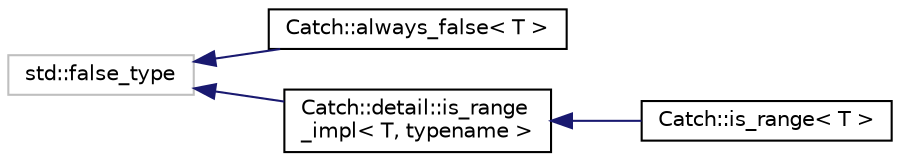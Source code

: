 digraph "Graphical Class Hierarchy"
{
 // LATEX_PDF_SIZE
  edge [fontname="Helvetica",fontsize="10",labelfontname="Helvetica",labelfontsize="10"];
  node [fontname="Helvetica",fontsize="10",shape=record];
  rankdir="LR";
  Node0 [label="std::false_type",height=0.2,width=0.4,color="grey75", fillcolor="white", style="filled",tooltip=" "];
  Node0 -> Node1 [dir="back",color="midnightblue",fontsize="10",style="solid",fontname="Helvetica"];
  Node1 [label="Catch::always_false\< T \>",height=0.2,width=0.4,color="black", fillcolor="white", style="filled",URL="$structCatch_1_1always__false.html",tooltip=" "];
  Node0 -> Node2 [dir="back",color="midnightblue",fontsize="10",style="solid",fontname="Helvetica"];
  Node2 [label="Catch::detail::is_range\l_impl\< T, typename \>",height=0.2,width=0.4,color="black", fillcolor="white", style="filled",URL="$structCatch_1_1detail_1_1is__range__impl.html",tooltip=" "];
  Node2 -> Node3 [dir="back",color="midnightblue",fontsize="10",style="solid",fontname="Helvetica"];
  Node3 [label="Catch::is_range\< T \>",height=0.2,width=0.4,color="black", fillcolor="white", style="filled",URL="$structCatch_1_1is__range.html",tooltip=" "];
}
